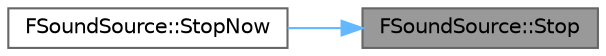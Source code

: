 digraph "FSoundSource::Stop"
{
 // INTERACTIVE_SVG=YES
 // LATEX_PDF_SIZE
  bgcolor="transparent";
  edge [fontname=Helvetica,fontsize=10,labelfontname=Helvetica,labelfontsize=10];
  node [fontname=Helvetica,fontsize=10,shape=box,height=0.2,width=0.4];
  rankdir="RL";
  Node1 [id="Node000001",label="FSoundSource::Stop",height=0.2,width=0.4,color="gray40", fillcolor="grey60", style="filled", fontcolor="black",tooltip="Stops the sound source."];
  Node1 -> Node2 [id="edge1_Node000001_Node000002",dir="back",color="steelblue1",style="solid",tooltip=" "];
  Node2 [id="Node000002",label="FSoundSource::StopNow",height=0.2,width=0.4,color="grey40", fillcolor="white", style="filled",URL="$d2/d8f/classFSoundSource.html#abe5cbb3190d261bea475d7650b0311e8",tooltip=" "];
}
